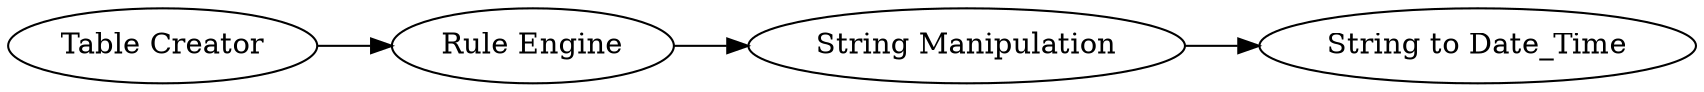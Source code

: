 digraph {
	2 -> 3
	3 -> 4
	1 -> 2
	1 [label="Table Creator"]
	4 [label="String to Date_Time"]
	3 [label="String Manipulation"]
	2 [label="Rule Engine"]
	rankdir=LR
}
